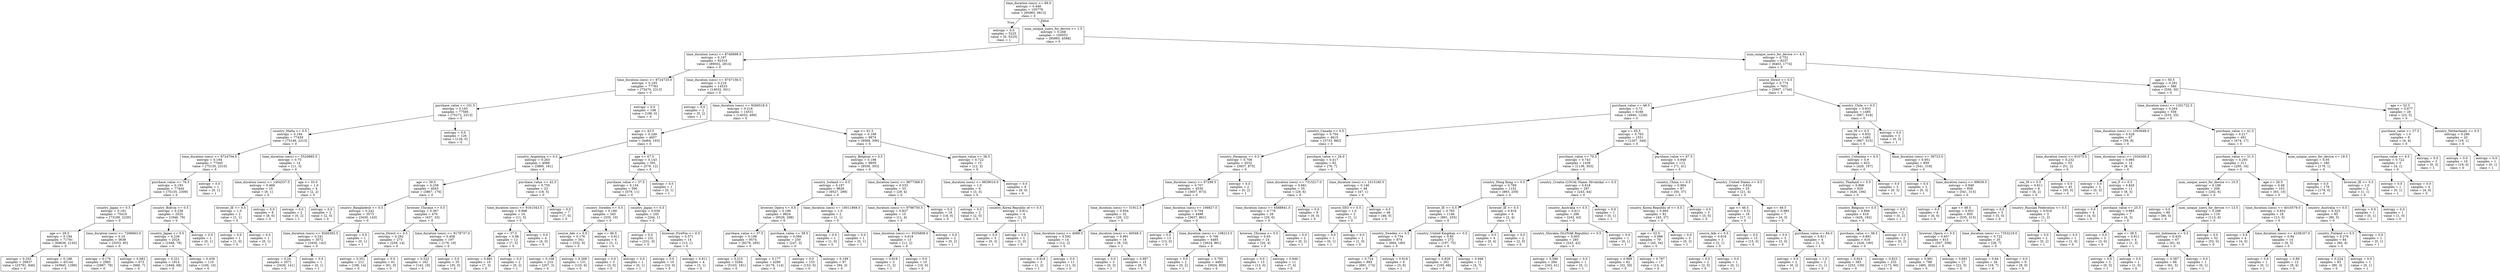 digraph Tree {
node [shape=box] ;
0 [label="time_duration (secs) <= 69.0\nentropy = 0.446\nsamples = 105778\nvalue = [95965, 9813]\nclass = 0"] ;
1 [label="entropy = 0.0\nsamples = 5225\nvalue = [0, 5225]\nclass = 1"] ;
0 -> 1 [labeldistance=2.5, labelangle=45, headlabel="True"] ;
2 [label="num_unique_users_for_device <= 1.5\nentropy = 0.268\nsamples = 100553\nvalue = [95965, 4588]\nclass = 0"] ;
0 -> 2 [labeldistance=2.5, labelangle=-45, headlabel="False"] ;
3 [label="time_duration (secs) <= 8746898.0\nentropy = 0.197\nsamples = 92316\nvalue = [89502, 2814]\nclass = 0"] ;
2 -> 3 ;
4 [label="time_duration (secs) <= 8724725.0\nentropy = 0.193\nsamples = 77783\nvalue = [75470, 2313]\nclass = 0"] ;
3 -> 4 ;
5 [label="purchase_value <= 101.5\nentropy = 0.193\nsamples = 77585\nvalue = [75272, 2313]\nclass = 0"] ;
4 -> 5 ;
6 [label="country_Malta <= 0.5\nentropy = 0.194\nsamples = 77459\nvalue = [75146, 2313]\nclass = 0"] ;
5 -> 6 ;
7 [label="time_duration (secs) <= 8724704.5\nentropy = 0.194\nsamples = 77445\nvalue = [75135, 2310]\nclass = 0"] ;
6 -> 7 ;
8 [label="purchase_value <= 76.5\nentropy = 0.193\nsamples = 77444\nvalue = [75135, 2309]\nclass = 0"] ;
7 -> 8 ;
9 [label="country_Japan <= 0.5\nentropy = 0.192\nsamples = 75419\nvalue = [73189, 2230]\nclass = 0"] ;
8 -> 9 ;
10 [label="age <= 29.5\nentropy = 0.194\nsamples = 71781\nvalue = [69636, 2145]\nclass = 0"] ;
9 -> 10 ;
11 [label="entropy = 0.203\nsamples = 26637\nvalue = [25791, 846]\nclass = 0"] ;
10 -> 11 ;
12 [label="entropy = 0.188\nsamples = 45144\nvalue = [43845, 1299]\nclass = 0"] ;
10 -> 12 ;
13 [label="time_duration (secs) <= 7206663.0\nentropy = 0.16\nsamples = 3638\nvalue = [3553, 85]\nclass = 0"] ;
9 -> 13 ;
14 [label="entropy = 0.176\nsamples = 2965\nvalue = [2887, 78]\nclass = 0"] ;
13 -> 14 ;
15 [label="entropy = 0.083\nsamples = 673\nvalue = [666, 7]\nclass = 0"] ;
13 -> 15 ;
16 [label="country_Bolivia <= 0.5\nentropy = 0.238\nsamples = 2025\nvalue = [1946, 79]\nclass = 0"] ;
8 -> 16 ;
17 [label="country_Japan <= 0.5\nentropy = 0.236\nsamples = 2024\nvalue = [1946, 78]\nclass = 0"] ;
16 -> 17 ;
18 [label="entropy = 0.221\nsamples = 1914\nvalue = [1846, 68]\nclass = 0"] ;
17 -> 18 ;
19 [label="entropy = 0.439\nsamples = 110\nvalue = [100, 10]\nclass = 0"] ;
17 -> 19 ;
20 [label="entropy = 0.0\nsamples = 1\nvalue = [0, 1]\nclass = 1"] ;
16 -> 20 ;
21 [label="entropy = 0.0\nsamples = 1\nvalue = [0, 1]\nclass = 1"] ;
7 -> 21 ;
22 [label="time_duration (secs) <= 5520885.5\nentropy = 0.75\nsamples = 14\nvalue = [11, 3]\nclass = 0"] ;
6 -> 22 ;
23 [label="time_duration (secs) <= 1404337.5\nentropy = 0.469\nsamples = 10\nvalue = [9, 1]\nclass = 0"] ;
22 -> 23 ;
24 [label="browser_IE <= 0.5\nentropy = 1.0\nsamples = 2\nvalue = [1, 1]\nclass = 0"] ;
23 -> 24 ;
25 [label="entropy = 0.0\nsamples = 1\nvalue = [1, 0]\nclass = 0"] ;
24 -> 25 ;
26 [label="entropy = 0.0\nsamples = 1\nvalue = [0, 1]\nclass = 1"] ;
24 -> 26 ;
27 [label="entropy = 0.0\nsamples = 8\nvalue = [8, 0]\nclass = 0"] ;
23 -> 27 ;
28 [label="age <= 33.0\nentropy = 1.0\nsamples = 4\nvalue = [2, 2]\nclass = 0"] ;
22 -> 28 ;
29 [label="entropy = 0.0\nsamples = 2\nvalue = [0, 2]\nclass = 1"] ;
28 -> 29 ;
30 [label="entropy = 0.0\nsamples = 2\nvalue = [2, 0]\nclass = 0"] ;
28 -> 30 ;
31 [label="entropy = 0.0\nsamples = 126\nvalue = [126, 0]\nclass = 0"] ;
5 -> 31 ;
32 [label="entropy = 0.0\nsamples = 198\nvalue = [198, 0]\nclass = 0"] ;
4 -> 32 ;
33 [label="time_duration (secs) <= 8747156.5\nentropy = 0.216\nsamples = 14533\nvalue = [14032, 501]\nclass = 0"] ;
3 -> 33 ;
34 [label="entropy = 0.0\nsamples = 2\nvalue = [0, 2]\nclass = 1"] ;
33 -> 34 ;
35 [label="time_duration (secs) <= 9266518.0\nentropy = 0.216\nsamples = 14531\nvalue = [14032, 499]\nclass = 0"] ;
33 -> 35 ;
36 [label="age <= 43.5\nentropy = 0.249\nsamples = 4657\nvalue = [4464, 193]\nclass = 0"] ;
35 -> 36 ;
37 [label="country_Argentina <= 0.5\nentropy = 0.263\nsamples = 4066\nvalue = [3885, 181]\nclass = 0"] ;
36 -> 37 ;
38 [label="age <= 39.5\nentropy = 0.258\nsamples = 4043\nvalue = [3867, 176]\nclass = 0"] ;
37 -> 38 ;
39 [label="country_Bangladesh <= 0.5\nentropy = 0.242\nsamples = 3573\nvalue = [3430, 143]\nclass = 0"] ;
38 -> 39 ;
40 [label="time_duration (secs) <= 9266392.5\nentropy = 0.241\nsamples = 3572\nvalue = [3430, 142]\nclass = 0"] ;
39 -> 40 ;
41 [label="entropy = 0.24\nsamples = 3571\nvalue = [3430, 141]\nclass = 0"] ;
40 -> 41 ;
42 [label="entropy = 0.0\nsamples = 1\nvalue = [0, 1]\nclass = 1"] ;
40 -> 42 ;
43 [label="entropy = 0.0\nsamples = 1\nvalue = [0, 1]\nclass = 1"] ;
39 -> 43 ;
44 [label="browser_Chrome <= 0.5\nentropy = 0.367\nsamples = 470\nvalue = [437, 33]\nclass = 0"] ;
38 -> 44 ;
45 [label="source_Direct <= 0.5\nentropy = 0.292\nsamples = 273\nvalue = [259, 14]\nclass = 0"] ;
44 -> 45 ;
46 [label="entropy = 0.351\nsamples = 212\nvalue = [198, 14]\nclass = 0"] ;
45 -> 46 ;
47 [label="entropy = 0.0\nsamples = 61\nvalue = [61, 0]\nclass = 0"] ;
45 -> 47 ;
48 [label="time_duration (secs) <= 9179737.0\nentropy = 0.458\nsamples = 197\nvalue = [178, 19]\nclass = 0"] ;
44 -> 48 ;
49 [label="entropy = 0.522\nsamples = 162\nvalue = [143, 19]\nclass = 0"] ;
48 -> 49 ;
50 [label="entropy = 0.0\nsamples = 35\nvalue = [35, 0]\nclass = 0"] ;
48 -> 50 ;
51 [label="purchase_value <= 42.5\nentropy = 0.755\nsamples = 23\nvalue = [18, 5]\nclass = 0"] ;
37 -> 51 ;
52 [label="time_duration (secs) <= 9161543.5\nentropy = 0.896\nsamples = 16\nvalue = [11, 5]\nclass = 0"] ;
51 -> 52 ;
53 [label="age <= 37.5\nentropy = 0.98\nsamples = 12\nvalue = [7, 5]\nclass = 0"] ;
52 -> 53 ;
54 [label="entropy = 0.881\nsamples = 10\nvalue = [7, 3]\nclass = 0"] ;
53 -> 54 ;
55 [label="entropy = 0.0\nsamples = 2\nvalue = [0, 2]\nclass = 1"] ;
53 -> 55 ;
56 [label="entropy = 0.0\nsamples = 4\nvalue = [4, 0]\nclass = 0"] ;
52 -> 56 ;
57 [label="entropy = 0.0\nsamples = 7\nvalue = [7, 0]\nclass = 0"] ;
51 -> 57 ;
58 [label="age <= 67.5\nentropy = 0.143\nsamples = 591\nvalue = [579, 12]\nclass = 0"] ;
36 -> 58 ;
59 [label="purchase_value <= 37.5\nentropy = 0.134\nsamples = 590\nvalue = [579, 11]\nclass = 0"] ;
58 -> 59 ;
60 [label="country_Sweden <= 0.5\nentropy = 0.189\nsamples = 345\nvalue = [335, 10]\nclass = 0"] ;
59 -> 60 ;
61 [label="source_Ads <= 0.5\nentropy = 0.176\nsamples = 341\nvalue = [332, 9]\nclass = 0"] ;
60 -> 61 ;
62 [label="entropy = 0.108\nsamples = 210\nvalue = [207, 3]\nclass = 0"] ;
61 -> 62 ;
63 [label="entropy = 0.268\nsamples = 131\nvalue = [125, 6]\nclass = 0"] ;
61 -> 63 ;
64 [label="age <= 46.5\nentropy = 0.811\nsamples = 4\nvalue = [3, 1]\nclass = 0"] ;
60 -> 64 ;
65 [label="entropy = 0.0\nsamples = 3\nvalue = [3, 0]\nclass = 0"] ;
64 -> 65 ;
66 [label="entropy = 0.0\nsamples = 1\nvalue = [0, 1]\nclass = 1"] ;
64 -> 66 ;
67 [label="country_Japan <= 0.5\nentropy = 0.038\nsamples = 245\nvalue = [244, 1]\nclass = 0"] ;
59 -> 67 ;
68 [label="entropy = 0.0\nsamples = 231\nvalue = [231, 0]\nclass = 0"] ;
67 -> 68 ;
69 [label="browser_FireFox <= 0.5\nentropy = 0.371\nsamples = 14\nvalue = [13, 1]\nclass = 0"] ;
67 -> 69 ;
70 [label="entropy = 0.0\nsamples = 10\nvalue = [10, 0]\nclass = 0"] ;
69 -> 70 ;
71 [label="entropy = 0.811\nsamples = 4\nvalue = [3, 1]\nclass = 0"] ;
69 -> 71 ;
72 [label="entropy = 0.0\nsamples = 1\nvalue = [0, 1]\nclass = 1"] ;
58 -> 72 ;
73 [label="age <= 61.5\nentropy = 0.199\nsamples = 9874\nvalue = [9568, 306]\nclass = 0"] ;
35 -> 73 ;
74 [label="country_Belgium <= 0.5\nentropy = 0.198\nsamples = 9859\nvalue = [9556, 303]\nclass = 0"] ;
73 -> 74 ;
75 [label="country_Iceland <= 0.5\nentropy = 0.197\nsamples = 9826\nvalue = [9527, 299]\nclass = 0"] ;
74 -> 75 ;
76 [label="browser_Opera <= 0.5\nentropy = 0.196\nsamples = 9824\nvalue = [9526, 298]\nclass = 0"] ;
75 -> 76 ;
77 [label="purchase_value <= 37.5\nentropy = 0.198\nsamples = 9574\nvalue = [9279, 295]\nclass = 0"] ;
76 -> 77 ;
78 [label="entropy = 0.215\nsamples = 5284\nvalue = [5103, 181]\nclass = 0"] ;
77 -> 78 ;
79 [label="entropy = 0.177\nsamples = 4290\nvalue = [4176, 114]\nclass = 0"] ;
77 -> 79 ;
80 [label="purchase_value <= 39.5\nentropy = 0.094\nsamples = 250\nvalue = [247, 3]\nclass = 0"] ;
76 -> 80 ;
81 [label="entropy = 0.0\nsamples = 153\nvalue = [153, 0]\nclass = 0"] ;
80 -> 81 ;
82 [label="entropy = 0.199\nsamples = 97\nvalue = [94, 3]\nclass = 0"] ;
80 -> 82 ;
83 [label="time_duration (secs) <= 10011868.0\nentropy = 1.0\nsamples = 2\nvalue = [1, 1]\nclass = 0"] ;
75 -> 83 ;
84 [label="entropy = 0.0\nsamples = 1\nvalue = [1, 0]\nclass = 0"] ;
83 -> 84 ;
85 [label="entropy = 0.0\nsamples = 1\nvalue = [0, 1]\nclass = 1"] ;
83 -> 85 ;
86 [label="time_duration (secs) <= 9877368.5\nentropy = 0.533\nsamples = 33\nvalue = [29, 4]\nclass = 0"] ;
74 -> 86 ;
87 [label="time_duration (secs) <= 9798750.5\nentropy = 0.837\nsamples = 15\nvalue = [11, 4]\nclass = 0"] ;
86 -> 87 ;
88 [label="time_duration (secs) <= 9335808.0\nentropy = 0.619\nsamples = 13\nvalue = [11, 2]\nclass = 0"] ;
87 -> 88 ;
89 [label="entropy = 0.918\nsamples = 3\nvalue = [1, 2]\nclass = 1"] ;
88 -> 89 ;
90 [label="entropy = 0.0\nsamples = 10\nvalue = [10, 0]\nclass = 0"] ;
88 -> 90 ;
91 [label="entropy = 0.0\nsamples = 2\nvalue = [0, 2]\nclass = 1"] ;
87 -> 91 ;
92 [label="entropy = 0.0\nsamples = 18\nvalue = [18, 0]\nclass = 0"] ;
86 -> 92 ;
93 [label="purchase_value <= 36.5\nentropy = 0.722\nsamples = 15\nvalue = [12, 3]\nclass = 0"] ;
73 -> 93 ;
94 [label="time_duration (secs) <= 9839010.0\nentropy = 1.0\nsamples = 6\nvalue = [3, 3]\nclass = 0"] ;
93 -> 94 ;
95 [label="entropy = 0.0\nsamples = 2\nvalue = [2, 0]\nclass = 0"] ;
94 -> 95 ;
96 [label="country_Korea Republic of <= 0.5\nentropy = 0.811\nsamples = 4\nvalue = [1, 3]\nclass = 1"] ;
94 -> 96 ;
97 [label="entropy = 0.0\nsamples = 3\nvalue = [0, 3]\nclass = 1"] ;
96 -> 97 ;
98 [label="entropy = 0.0\nsamples = 1\nvalue = [1, 0]\nclass = 0"] ;
96 -> 98 ;
99 [label="entropy = 0.0\nsamples = 9\nvalue = [9, 0]\nclass = 0"] ;
93 -> 99 ;
100 [label="num_unique_users_for_device <= 4.5\nentropy = 0.752\nsamples = 8237\nvalue = [6463, 1774]\nclass = 0"] ;
2 -> 100 ;
101 [label="source_Direct <= 0.5\nentropy = 0.774\nsamples = 7651\nvalue = [5907, 1744]\nclass = 0"] ;
100 -> 101 ;
102 [label="purchase_value <= 48.5\nentropy = 0.72\nsamples = 6166\nvalue = [4940, 1226]\nclass = 0"] ;
101 -> 102 ;
103 [label="country_Canada <= 0.5\nentropy = 0.704\nsamples = 4615\nvalue = [3733, 882]\nclass = 0"] ;
102 -> 103 ;
104 [label="country_Paraguay <= 0.5\nentropy = 0.708\nsamples = 4532\nvalue = [3657, 875]\nclass = 0"] ;
103 -> 104 ;
105 [label="time_duration (secs) <= 67299.5\nentropy = 0.707\nsamples = 4530\nvalue = [3657, 873]\nclass = 0"] ;
104 -> 105 ;
106 [label="time_duration (secs) <= 31912.5\nentropy = 0.954\nsamples = 32\nvalue = [20, 12]\nclass = 0"] ;
105 -> 106 ;
107 [label="time_duration (secs) <= 4088.5\nentropy = 0.592\nsamples = 14\nvalue = [12, 2]\nclass = 0"] ;
106 -> 107 ;
108 [label="entropy = 0.918\nsamples = 3\nvalue = [1, 2]\nclass = 1"] ;
107 -> 108 ;
109 [label="entropy = 0.0\nsamples = 11\nvalue = [11, 0]\nclass = 0"] ;
107 -> 109 ;
110 [label="time_duration (secs) <= 40048.5\nentropy = 0.991\nsamples = 18\nvalue = [8, 10]\nclass = 1"] ;
106 -> 110 ;
111 [label="entropy = 0.0\nsamples = 3\nvalue = [0, 3]\nclass = 1"] ;
110 -> 111 ;
112 [label="entropy = 0.997\nsamples = 15\nvalue = [8, 7]\nclass = 0"] ;
110 -> 112 ;
113 [label="time_duration (secs) <= 106827.0\nentropy = 0.704\nsamples = 4498\nvalue = [3637, 861]\nclass = 0"] ;
105 -> 113 ;
114 [label="entropy = 0.0\nsamples = 13\nvalue = [13, 0]\nclass = 0"] ;
113 -> 114 ;
115 [label="time_duration (secs) <= 108213.5\nentropy = 0.706\nsamples = 4485\nvalue = [3624, 861]\nclass = 0"] ;
113 -> 115 ;
116 [label="entropy = 0.0\nsamples = 2\nvalue = [0, 2]\nclass = 1"] ;
115 -> 116 ;
117 [label="entropy = 0.705\nsamples = 4483\nvalue = [3624, 859]\nclass = 0"] ;
115 -> 117 ;
118 [label="entropy = 0.0\nsamples = 2\nvalue = [0, 2]\nclass = 1"] ;
104 -> 118 ;
119 [label="purchase_value <= 26.0\nentropy = 0.417\nsamples = 83\nvalue = [76, 7]\nclass = 0"] ;
103 -> 119 ;
120 [label="time_duration (secs) <= 7315217.0\nentropy = 0.661\nsamples = 35\nvalue = [29, 6]\nclass = 0"] ;
119 -> 120 ;
121 [label="time_duration (secs) <= 6588841.0\nentropy = 0.779\nsamples = 26\nvalue = [20, 6]\nclass = 0"] ;
120 -> 121 ;
122 [label="browser_Chrome <= 0.5\nentropy = 0.65\nsamples = 24\nvalue = [20, 4]\nclass = 0"] ;
121 -> 122 ;
123 [label="entropy = 0.0\nsamples = 13\nvalue = [13, 0]\nclass = 0"] ;
122 -> 123 ;
124 [label="entropy = 0.946\nsamples = 11\nvalue = [7, 4]\nclass = 0"] ;
122 -> 124 ;
125 [label="entropy = 0.0\nsamples = 2\nvalue = [0, 2]\nclass = 1"] ;
121 -> 125 ;
126 [label="entropy = 0.0\nsamples = 9\nvalue = [9, 0]\nclass = 0"] ;
120 -> 126 ;
127 [label="time_duration (secs) <= 1015180.5\nentropy = 0.146\nsamples = 48\nvalue = [47, 1]\nclass = 0"] ;
119 -> 127 ;
128 [label="source_SEO <= 0.5\nentropy = 1.0\nsamples = 2\nvalue = [1, 1]\nclass = 0"] ;
127 -> 128 ;
129 [label="entropy = 0.0\nsamples = 1\nvalue = [0, 1]\nclass = 1"] ;
128 -> 129 ;
130 [label="entropy = 0.0\nsamples = 1\nvalue = [1, 0]\nclass = 0"] ;
128 -> 130 ;
131 [label="entropy = 0.0\nsamples = 46\nvalue = [46, 0]\nclass = 0"] ;
127 -> 131 ;
132 [label="age <= 45.5\nentropy = 0.763\nsamples = 1551\nvalue = [1207, 344]\nclass = 0"] ;
102 -> 132 ;
133 [label="purchase_value <= 70.5\nentropy = 0.743\nsamples = 1439\nvalue = [1136, 303]\nclass = 0"] ;
132 -> 133 ;
134 [label="country_Hong Kong <= 0.5\nentropy = 0.769\nsamples = 1152\nvalue = [893, 259]\nclass = 0"] ;
133 -> 134 ;
135 [label="browser_IE <= 0.5\nentropy = 0.765\nsamples = 1146\nvalue = [891, 255]\nclass = 0"] ;
134 -> 135 ;
136 [label="country_Sweden <= 0.5\nentropy = 0.734\nsamples = 874\nvalue = [694, 180]\nclass = 0"] ;
135 -> 136 ;
137 [label="entropy = 0.724\nsamples = 865\nvalue = [691, 174]\nclass = 0"] ;
136 -> 137 ;
138 [label="entropy = 0.918\nsamples = 9\nvalue = [3, 6]\nclass = 1"] ;
136 -> 138 ;
139 [label="country_United Kingdom <= 0.5\nentropy = 0.85\nsamples = 272\nvalue = [197, 75]\nclass = 0"] ;
135 -> 139 ;
140 [label="entropy = 0.828\nsamples = 261\nvalue = [193, 68]\nclass = 0"] ;
139 -> 140 ;
141 [label="entropy = 0.946\nsamples = 11\nvalue = [4, 7]\nclass = 1"] ;
139 -> 141 ;
142 [label="browser_IE <= 0.5\nentropy = 0.918\nsamples = 6\nvalue = [2, 4]\nclass = 1"] ;
134 -> 142 ;
143 [label="entropy = 0.0\nsamples = 4\nvalue = [0, 4]\nclass = 1"] ;
142 -> 143 ;
144 [label="entropy = 0.0\nsamples = 2\nvalue = [2, 0]\nclass = 0"] ;
142 -> 144 ;
145 [label="country_Croatia (LOCAL Name: Hrvatska) <= 0.5\nentropy = 0.618\nsamples = 287\nvalue = [243, 44]\nclass = 0"] ;
133 -> 145 ;
146 [label="country_Australia <= 0.5\nentropy = 0.611\nsamples = 286\nvalue = [243, 43]\nclass = 0"] ;
145 -> 146 ;
147 [label="country_Slovakia (SLOVAK Republic) <= 0.5\nentropy = 0.603\nsamples = 285\nvalue = [243, 42]\nclass = 0"] ;
146 -> 147 ;
148 [label="entropy = 0.596\nsamples = 284\nvalue = [243, 41]\nclass = 0"] ;
147 -> 148 ;
149 [label="entropy = 0.0\nsamples = 1\nvalue = [0, 1]\nclass = 1"] ;
147 -> 149 ;
150 [label="entropy = 0.0\nsamples = 1\nvalue = [0, 1]\nclass = 1"] ;
146 -> 150 ;
151 [label="entropy = 0.0\nsamples = 1\nvalue = [0, 1]\nclass = 1"] ;
145 -> 151 ;
152 [label="purchase_value <= 67.5\nentropy = 0.948\nsamples = 112\nvalue = [71, 41]\nclass = 0"] ;
132 -> 152 ;
153 [label="country_China <= 0.5\nentropy = 0.984\nsamples = 87\nvalue = [50, 37]\nclass = 0"] ;
152 -> 153 ;
154 [label="country_Korea Republic of <= 0.5\nentropy = 0.993\nsamples = 82\nvalue = [45, 37]\nclass = 0"] ;
153 -> 154 ;
155 [label="age <= 52.5\nentropy = 0.986\nsamples = 79\nvalue = [45, 34]\nclass = 0"] ;
154 -> 155 ;
156 [label="entropy = 0.999\nsamples = 62\nvalue = [32, 30]\nclass = 0"] ;
155 -> 156 ;
157 [label="entropy = 0.787\nsamples = 17\nvalue = [13, 4]\nclass = 0"] ;
155 -> 157 ;
158 [label="entropy = 0.0\nsamples = 3\nvalue = [0, 3]\nclass = 1"] ;
154 -> 158 ;
159 [label="entropy = 0.0\nsamples = 5\nvalue = [5, 0]\nclass = 0"] ;
153 -> 159 ;
160 [label="country_United States <= 0.5\nentropy = 0.634\nsamples = 25\nvalue = [21, 4]\nclass = 0"] ;
152 -> 160 ;
161 [label="age <= 46.5\nentropy = 0.31\nsamples = 18\nvalue = [17, 1]\nclass = 0"] ;
160 -> 161 ;
162 [label="source_Ads <= 0.5\nentropy = 0.918\nsamples = 3\nvalue = [2, 1]\nclass = 0"] ;
161 -> 162 ;
163 [label="entropy = 0.0\nsamples = 2\nvalue = [2, 0]\nclass = 0"] ;
162 -> 163 ;
164 [label="entropy = 0.0\nsamples = 1\nvalue = [0, 1]\nclass = 1"] ;
162 -> 164 ;
165 [label="entropy = 0.0\nsamples = 15\nvalue = [15, 0]\nclass = 0"] ;
161 -> 165 ;
166 [label="age <= 46.5\nentropy = 0.985\nsamples = 7\nvalue = [4, 3]\nclass = 0"] ;
160 -> 166 ;
167 [label="entropy = 0.0\nsamples = 3\nvalue = [3, 0]\nclass = 0"] ;
166 -> 167 ;
168 [label="purchase_value <= 84.0\nentropy = 0.811\nsamples = 4\nvalue = [1, 3]\nclass = 1"] ;
166 -> 168 ;
169 [label="entropy = 0.0\nsamples = 2\nvalue = [0, 2]\nclass = 1"] ;
168 -> 169 ;
170 [label="entropy = 1.0\nsamples = 2\nvalue = [1, 1]\nclass = 0"] ;
168 -> 170 ;
171 [label="country_Chile <= 0.5\nentropy = 0.933\nsamples = 1485\nvalue = [967, 518]\nclass = 0"] ;
101 -> 171 ;
172 [label="sex_M <= 0.5\nentropy = 0.932\nsamples = 1482\nvalue = [967, 515]\nclass = 0"] ;
171 -> 172 ;
173 [label="country_Colombia <= 0.5\nentropy = 0.9\nsamples = 623\nvalue = [426, 197]\nclass = 0"] ;
172 -> 173 ;
174 [label="country_Thailand <= 0.5\nentropy = 0.896\nsamples = 620\nvalue = [426, 194]\nclass = 0"] ;
173 -> 174 ;
175 [label="country_Belgium <= 0.5\nentropy = 0.894\nsamples = 618\nvalue = [426, 192]\nclass = 0"] ;
174 -> 175 ;
176 [label="purchase_value <= 38.5\nentropy = 0.891\nsamples = 616\nvalue = [426, 190]\nclass = 0"] ;
175 -> 176 ;
177 [label="entropy = 0.924\nsamples = 383\nvalue = [253, 130]\nclass = 0"] ;
176 -> 177 ;
178 [label="entropy = 0.823\nsamples = 233\nvalue = [173, 60]\nclass = 0"] ;
176 -> 178 ;
179 [label="entropy = 0.0\nsamples = 2\nvalue = [0, 2]\nclass = 1"] ;
175 -> 179 ;
180 [label="entropy = 0.0\nsamples = 2\nvalue = [0, 2]\nclass = 1"] ;
174 -> 180 ;
181 [label="entropy = 0.0\nsamples = 3\nvalue = [0, 3]\nclass = 1"] ;
173 -> 181 ;
182 [label="time_duration (secs) <= 36723.0\nentropy = 0.951\nsamples = 859\nvalue = [541, 318]\nclass = 0"] ;
172 -> 182 ;
183 [label="entropy = 0.0\nsamples = 3\nvalue = [0, 3]\nclass = 1"] ;
182 -> 183 ;
184 [label="time_duration (secs) <= 99639.5\nentropy = 0.949\nsamples = 856\nvalue = [541, 315]\nclass = 0"] ;
182 -> 184 ;
185 [label="entropy = 0.0\nsamples = 6\nvalue = [6, 0]\nclass = 0"] ;
184 -> 185 ;
186 [label="age <= 48.5\nentropy = 0.951\nsamples = 850\nvalue = [535, 315]\nclass = 0"] ;
184 -> 186 ;
187 [label="browser_Opera <= 0.5\nentropy = 0.957\nsamples = 815\nvalue = [507, 308]\nclass = 0"] ;
186 -> 187 ;
188 [label="entropy = 0.961\nsamples = 788\nvalue = [485, 303]\nclass = 0"] ;
187 -> 188 ;
189 [label="entropy = 0.691\nsamples = 27\nvalue = [22, 5]\nclass = 0"] ;
187 -> 189 ;
190 [label="time_duration (secs) <= 7353219.0\nentropy = 0.722\nsamples = 35\nvalue = [28, 7]\nclass = 0"] ;
186 -> 190 ;
191 [label="entropy = 0.84\nsamples = 26\nvalue = [19, 7]\nclass = 0"] ;
190 -> 191 ;
192 [label="entropy = 0.0\nsamples = 9\nvalue = [9, 0]\nclass = 0"] ;
190 -> 192 ;
193 [label="entropy = 0.0\nsamples = 3\nvalue = [0, 3]\nclass = 1"] ;
171 -> 193 ;
194 [label="age <= 50.5\nentropy = 0.291\nsamples = 586\nvalue = [556, 30]\nclass = 0"] ;
100 -> 194 ;
195 [label="time_duration (secs) <= 1201722.5\nentropy = 0.264\nsamples = 558\nvalue = [533, 25]\nclass = 0"] ;
194 -> 195 ;
196 [label="time_duration (secs) <= 1003648.0\nentropy = 0.528\nsamples = 67\nvalue = [59, 8]\nclass = 0"] ;
195 -> 196 ;
197 [label="time_duration (secs) <= 91075.5\nentropy = 0.232\nsamples = 53\nvalue = [51, 2]\nclass = 0"] ;
196 -> 197 ;
198 [label="sex_M <= 0.5\nentropy = 0.811\nsamples = 8\nvalue = [6, 2]\nclass = 0"] ;
197 -> 198 ;
199 [label="entropy = 0.0\nsamples = 5\nvalue = [5, 0]\nclass = 0"] ;
198 -> 199 ;
200 [label="country_Russian Federation <= 0.5\nentropy = 0.918\nsamples = 3\nvalue = [1, 2]\nclass = 1"] ;
198 -> 200 ;
201 [label="entropy = 0.0\nsamples = 2\nvalue = [0, 2]\nclass = 1"] ;
200 -> 201 ;
202 [label="entropy = 0.0\nsamples = 1\nvalue = [1, 0]\nclass = 0"] ;
200 -> 202 ;
203 [label="entropy = 0.0\nsamples = 45\nvalue = [45, 0]\nclass = 0"] ;
197 -> 203 ;
204 [label="time_duration (secs) <= 1034300.5\nentropy = 0.985\nsamples = 14\nvalue = [8, 6]\nclass = 0"] ;
196 -> 204 ;
205 [label="entropy = 0.0\nsamples = 3\nvalue = [0, 3]\nclass = 1"] ;
204 -> 205 ;
206 [label="sex_F <= 0.5\nentropy = 0.845\nsamples = 11\nvalue = [8, 3]\nclass = 0"] ;
204 -> 206 ;
207 [label="entropy = 0.0\nsamples = 4\nvalue = [4, 0]\nclass = 0"] ;
206 -> 207 ;
208 [label="purchase_value <= 25.5\nentropy = 0.985\nsamples = 7\nvalue = [4, 3]\nclass = 0"] ;
206 -> 208 ;
209 [label="entropy = 0.0\nsamples = 3\nvalue = [3, 0]\nclass = 0"] ;
208 -> 209 ;
210 [label="age <= 38.5\nentropy = 0.811\nsamples = 4\nvalue = [1, 3]\nclass = 1"] ;
208 -> 210 ;
211 [label="entropy = 0.0\nsamples = 3\nvalue = [0, 3]\nclass = 1"] ;
210 -> 211 ;
212 [label="entropy = 0.0\nsamples = 1\nvalue = [1, 0]\nclass = 0"] ;
210 -> 212 ;
213 [label="purchase_value <= 41.5\nentropy = 0.217\nsamples = 491\nvalue = [474, 17]\nclass = 0"] ;
195 -> 213 ;
214 [label="purchase_value <= 31.5\nentropy = 0.293\nsamples = 311\nvalue = [295, 16]\nclass = 0"] ;
213 -> 214 ;
215 [label="num_unique_users_for_device <= 10.5\nentropy = 0.189\nsamples = 208\nvalue = [202, 6]\nclass = 0"] ;
214 -> 215 ;
216 [label="entropy = 0.0\nsamples = 89\nvalue = [89, 0]\nclass = 0"] ;
215 -> 216 ;
217 [label="num_unique_users_for_device <= 13.5\nentropy = 0.288\nsamples = 119\nvalue = [113, 6]\nclass = 0"] ;
215 -> 217 ;
218 [label="country_Indonesia <= 0.5\nentropy = 0.435\nsamples = 67\nvalue = [61, 6]\nclass = 0"] ;
217 -> 218 ;
219 [label="entropy = 0.387\nsamples = 66\nvalue = [61, 5]\nclass = 0"] ;
218 -> 219 ;
220 [label="entropy = 0.0\nsamples = 1\nvalue = [0, 1]\nclass = 1"] ;
218 -> 220 ;
221 [label="entropy = 0.0\nsamples = 52\nvalue = [52, 0]\nclass = 0"] ;
217 -> 221 ;
222 [label="age <= 26.5\nentropy = 0.46\nsamples = 103\nvalue = [93, 10]\nclass = 0"] ;
214 -> 222 ;
223 [label="time_duration (secs) <= 4010579.0\nentropy = 0.852\nsamples = 18\nvalue = [13, 5]\nclass = 0"] ;
222 -> 223 ;
224 [label="entropy = 0.0\nsamples = 4\nvalue = [4, 0]\nclass = 0"] ;
223 -> 224 ;
225 [label="time_duration (secs) <= 4238167.0\nentropy = 0.94\nsamples = 14\nvalue = [9, 5]\nclass = 0"] ;
223 -> 225 ;
226 [label="entropy = 0.0\nsamples = 1\nvalue = [0, 1]\nclass = 1"] ;
225 -> 226 ;
227 [label="entropy = 0.89\nsamples = 13\nvalue = [9, 4]\nclass = 0"] ;
225 -> 227 ;
228 [label="country_Australia <= 0.5\nentropy = 0.323\nsamples = 85\nvalue = [80, 5]\nclass = 0"] ;
222 -> 228 ;
229 [label="country_Finland <= 0.5\nentropy = 0.276\nsamples = 84\nvalue = [80, 4]\nclass = 0"] ;
228 -> 229 ;
230 [label="entropy = 0.224\nsamples = 83\nvalue = [80, 3]\nclass = 0"] ;
229 -> 230 ;
231 [label="entropy = 0.0\nsamples = 1\nvalue = [0, 1]\nclass = 1"] ;
229 -> 231 ;
232 [label="entropy = 0.0\nsamples = 1\nvalue = [0, 1]\nclass = 1"] ;
228 -> 232 ;
233 [label="num_unique_users_for_device <= 19.5\nentropy = 0.05\nsamples = 180\nvalue = [179, 1]\nclass = 0"] ;
213 -> 233 ;
234 [label="entropy = 0.0\nsamples = 178\nvalue = [178, 0]\nclass = 0"] ;
233 -> 234 ;
235 [label="browser_IE <= 0.5\nentropy = 1.0\nsamples = 2\nvalue = [1, 1]\nclass = 0"] ;
233 -> 235 ;
236 [label="entropy = 0.0\nsamples = 1\nvalue = [0, 1]\nclass = 1"] ;
235 -> 236 ;
237 [label="entropy = 0.0\nsamples = 1\nvalue = [1, 0]\nclass = 0"] ;
235 -> 237 ;
238 [label="age <= 52.5\nentropy = 0.677\nsamples = 28\nvalue = [23, 5]\nclass = 0"] ;
194 -> 238 ;
239 [label="purchase_value <= 27.5\nentropy = 1.0\nsamples = 8\nvalue = [4, 4]\nclass = 0"] ;
238 -> 239 ;
240 [label="purchase_value <= 9.5\nentropy = 0.722\nsamples = 5\nvalue = [4, 1]\nclass = 0"] ;
239 -> 240 ;
241 [label="entropy = 0.0\nsamples = 1\nvalue = [0, 1]\nclass = 1"] ;
240 -> 241 ;
242 [label="entropy = 0.0\nsamples = 4\nvalue = [4, 0]\nclass = 0"] ;
240 -> 242 ;
243 [label="entropy = 0.0\nsamples = 3\nvalue = [0, 3]\nclass = 1"] ;
239 -> 243 ;
244 [label="country_Netherlands <= 0.5\nentropy = 0.286\nsamples = 20\nvalue = [19, 1]\nclass = 0"] ;
238 -> 244 ;
245 [label="entropy = 0.0\nsamples = 19\nvalue = [19, 0]\nclass = 0"] ;
244 -> 245 ;
246 [label="entropy = 0.0\nsamples = 1\nvalue = [0, 1]\nclass = 1"] ;
244 -> 246 ;
}